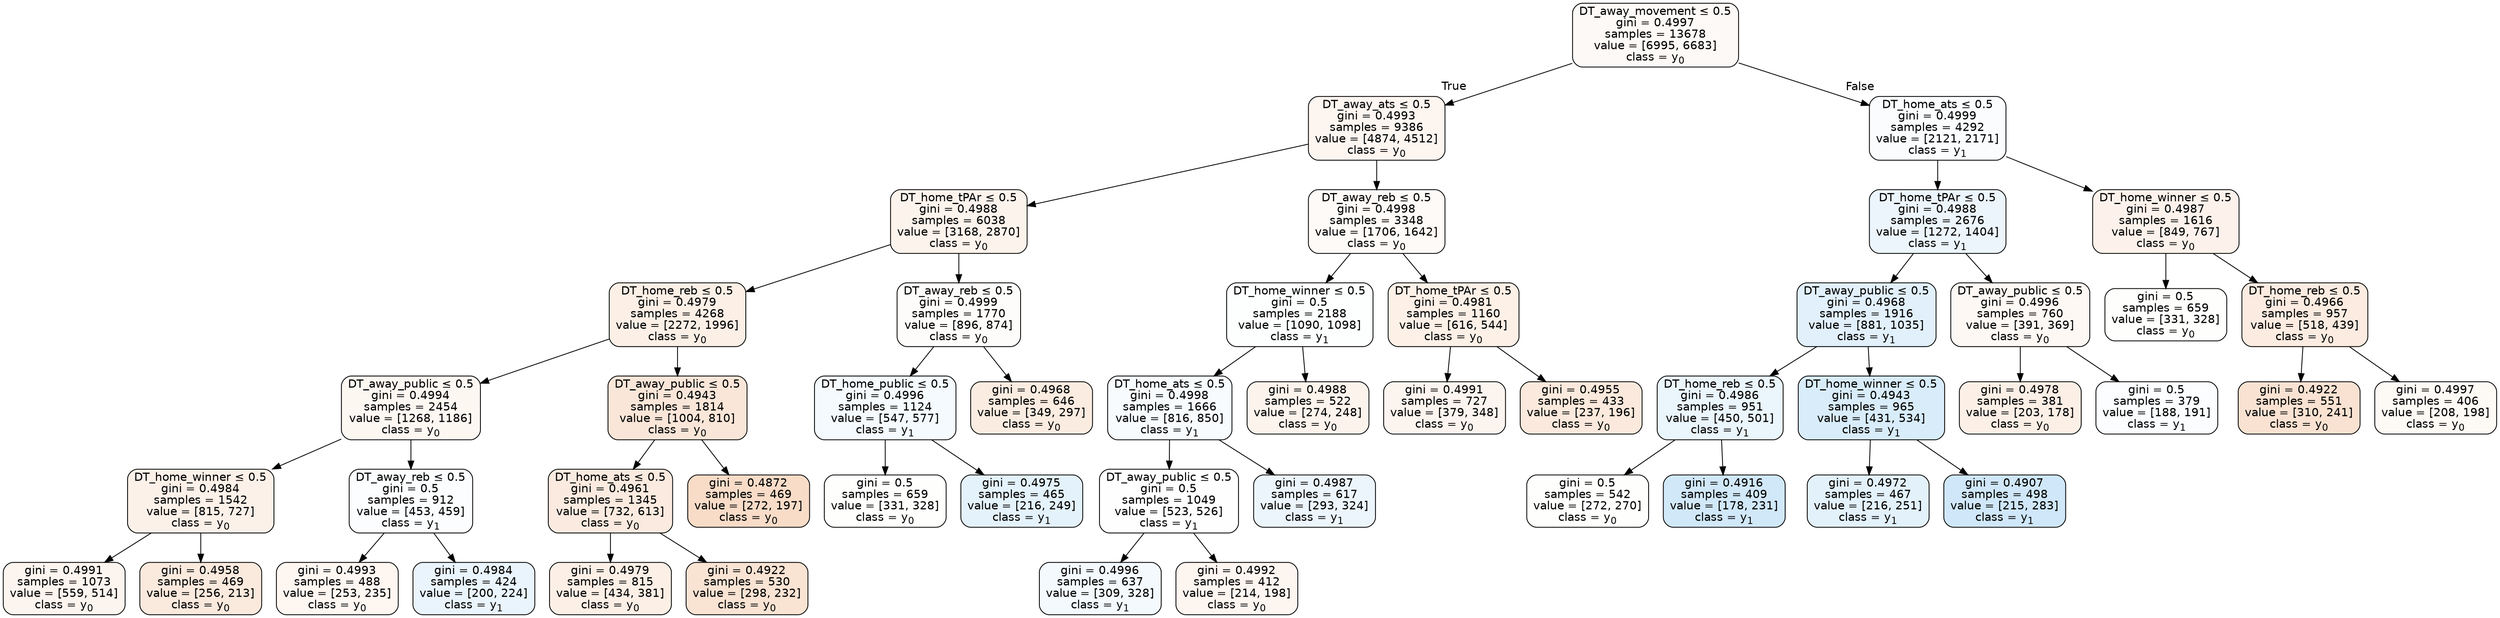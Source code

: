 digraph Tree {
node [shape=box, style="filled, rounded", color="black", fontname=helvetica] ;
edge [fontname=helvetica] ;
0 [label=<DT_away_movement &le; 0.5<br/>gini = 0.4997<br/>samples = 13678<br/>value = [6995, 6683]<br/>class = y<SUB>0</SUB>>, fillcolor="#e581390b"] ;
1 [label=<DT_away_ats &le; 0.5<br/>gini = 0.4993<br/>samples = 9386<br/>value = [4874, 4512]<br/>class = y<SUB>0</SUB>>, fillcolor="#e5813913"] ;
0 -> 1 [labeldistance=2.5, labelangle=45, headlabel="True"] ;
2 [label=<DT_home_tPAr &le; 0.5<br/>gini = 0.4988<br/>samples = 6038<br/>value = [3168, 2870]<br/>class = y<SUB>0</SUB>>, fillcolor="#e5813918"] ;
1 -> 2 ;
3 [label=<DT_home_reb &le; 0.5<br/>gini = 0.4979<br/>samples = 4268<br/>value = [2272, 1996]<br/>class = y<SUB>0</SUB>>, fillcolor="#e581391f"] ;
2 -> 3 ;
4 [label=<DT_away_public &le; 0.5<br/>gini = 0.4994<br/>samples = 2454<br/>value = [1268, 1186]<br/>class = y<SUB>0</SUB>>, fillcolor="#e5813910"] ;
3 -> 4 ;
5 [label=<DT_home_winner &le; 0.5<br/>gini = 0.4984<br/>samples = 1542<br/>value = [815, 727]<br/>class = y<SUB>0</SUB>>, fillcolor="#e581391c"] ;
4 -> 5 ;
6 [label=<gini = 0.4991<br/>samples = 1073<br/>value = [559, 514]<br/>class = y<SUB>0</SUB>>, fillcolor="#e5813915"] ;
5 -> 6 ;
7 [label=<gini = 0.4958<br/>samples = 469<br/>value = [256, 213]<br/>class = y<SUB>0</SUB>>, fillcolor="#e581392b"] ;
5 -> 7 ;
8 [label=<DT_away_reb &le; 0.5<br/>gini = 0.5<br/>samples = 912<br/>value = [453, 459]<br/>class = y<SUB>1</SUB>>, fillcolor="#399de503"] ;
4 -> 8 ;
9 [label=<gini = 0.4993<br/>samples = 488<br/>value = [253, 235]<br/>class = y<SUB>0</SUB>>, fillcolor="#e5813912"] ;
8 -> 9 ;
10 [label=<gini = 0.4984<br/>samples = 424<br/>value = [200, 224]<br/>class = y<SUB>1</SUB>>, fillcolor="#399de51b"] ;
8 -> 10 ;
11 [label=<DT_away_public &le; 0.5<br/>gini = 0.4943<br/>samples = 1814<br/>value = [1004, 810]<br/>class = y<SUB>0</SUB>>, fillcolor="#e5813931"] ;
3 -> 11 ;
12 [label=<DT_home_ats &le; 0.5<br/>gini = 0.4961<br/>samples = 1345<br/>value = [732, 613]<br/>class = y<SUB>0</SUB>>, fillcolor="#e5813929"] ;
11 -> 12 ;
13 [label=<gini = 0.4979<br/>samples = 815<br/>value = [434, 381]<br/>class = y<SUB>0</SUB>>, fillcolor="#e581391f"] ;
12 -> 13 ;
14 [label=<gini = 0.4922<br/>samples = 530<br/>value = [298, 232]<br/>class = y<SUB>0</SUB>>, fillcolor="#e5813938"] ;
12 -> 14 ;
15 [label=<gini = 0.4872<br/>samples = 469<br/>value = [272, 197]<br/>class = y<SUB>0</SUB>>, fillcolor="#e5813946"] ;
11 -> 15 ;
16 [label=<DT_away_reb &le; 0.5<br/>gini = 0.4999<br/>samples = 1770<br/>value = [896, 874]<br/>class = y<SUB>0</SUB>>, fillcolor="#e5813906"] ;
2 -> 16 ;
17 [label=<DT_home_public &le; 0.5<br/>gini = 0.4996<br/>samples = 1124<br/>value = [547, 577]<br/>class = y<SUB>1</SUB>>, fillcolor="#399de50d"] ;
16 -> 17 ;
18 [label=<gini = 0.5<br/>samples = 659<br/>value = [331, 328]<br/>class = y<SUB>0</SUB>>, fillcolor="#e5813902"] ;
17 -> 18 ;
19 [label=<gini = 0.4975<br/>samples = 465<br/>value = [216, 249]<br/>class = y<SUB>1</SUB>>, fillcolor="#399de522"] ;
17 -> 19 ;
20 [label=<gini = 0.4968<br/>samples = 646<br/>value = [349, 297]<br/>class = y<SUB>0</SUB>>, fillcolor="#e5813926"] ;
16 -> 20 ;
21 [label=<DT_away_reb &le; 0.5<br/>gini = 0.4998<br/>samples = 3348<br/>value = [1706, 1642]<br/>class = y<SUB>0</SUB>>, fillcolor="#e581390a"] ;
1 -> 21 ;
22 [label=<DT_home_winner &le; 0.5<br/>gini = 0.5<br/>samples = 2188<br/>value = [1090, 1098]<br/>class = y<SUB>1</SUB>>, fillcolor="#399de502"] ;
21 -> 22 ;
23 [label=<DT_home_ats &le; 0.5<br/>gini = 0.4998<br/>samples = 1666<br/>value = [816, 850]<br/>class = y<SUB>1</SUB>>, fillcolor="#399de50a"] ;
22 -> 23 ;
24 [label=<DT_away_public &le; 0.5<br/>gini = 0.5<br/>samples = 1049<br/>value = [523, 526]<br/>class = y<SUB>1</SUB>>, fillcolor="#399de501"] ;
23 -> 24 ;
25 [label=<gini = 0.4996<br/>samples = 637<br/>value = [309, 328]<br/>class = y<SUB>1</SUB>>, fillcolor="#399de50f"] ;
24 -> 25 ;
26 [label=<gini = 0.4992<br/>samples = 412<br/>value = [214, 198]<br/>class = y<SUB>0</SUB>>, fillcolor="#e5813913"] ;
24 -> 26 ;
27 [label=<gini = 0.4987<br/>samples = 617<br/>value = [293, 324]<br/>class = y<SUB>1</SUB>>, fillcolor="#399de518"] ;
23 -> 27 ;
28 [label=<gini = 0.4988<br/>samples = 522<br/>value = [274, 248]<br/>class = y<SUB>0</SUB>>, fillcolor="#e5813918"] ;
22 -> 28 ;
29 [label=<DT_home_tPAr &le; 0.5<br/>gini = 0.4981<br/>samples = 1160<br/>value = [616, 544]<br/>class = y<SUB>0</SUB>>, fillcolor="#e581391e"] ;
21 -> 29 ;
30 [label=<gini = 0.4991<br/>samples = 727<br/>value = [379, 348]<br/>class = y<SUB>0</SUB>>, fillcolor="#e5813915"] ;
29 -> 30 ;
31 [label=<gini = 0.4955<br/>samples = 433<br/>value = [237, 196]<br/>class = y<SUB>0</SUB>>, fillcolor="#e581392c"] ;
29 -> 31 ;
32 [label=<DT_home_ats &le; 0.5<br/>gini = 0.4999<br/>samples = 4292<br/>value = [2121, 2171]<br/>class = y<SUB>1</SUB>>, fillcolor="#399de506"] ;
0 -> 32 [labeldistance=2.5, labelangle=-45, headlabel="False"] ;
33 [label=<DT_home_tPAr &le; 0.5<br/>gini = 0.4988<br/>samples = 2676<br/>value = [1272, 1404]<br/>class = y<SUB>1</SUB>>, fillcolor="#399de518"] ;
32 -> 33 ;
34 [label=<DT_away_public &le; 0.5<br/>gini = 0.4968<br/>samples = 1916<br/>value = [881, 1035]<br/>class = y<SUB>1</SUB>>, fillcolor="#399de526"] ;
33 -> 34 ;
35 [label=<DT_home_reb &le; 0.5<br/>gini = 0.4986<br/>samples = 951<br/>value = [450, 501]<br/>class = y<SUB>1</SUB>>, fillcolor="#399de51a"] ;
34 -> 35 ;
36 [label=<gini = 0.5<br/>samples = 542<br/>value = [272, 270]<br/>class = y<SUB>0</SUB>>, fillcolor="#e5813902"] ;
35 -> 36 ;
37 [label=<gini = 0.4916<br/>samples = 409<br/>value = [178, 231]<br/>class = y<SUB>1</SUB>>, fillcolor="#399de53b"] ;
35 -> 37 ;
38 [label=<DT_home_winner &le; 0.5<br/>gini = 0.4943<br/>samples = 965<br/>value = [431, 534]<br/>class = y<SUB>1</SUB>>, fillcolor="#399de531"] ;
34 -> 38 ;
39 [label=<gini = 0.4972<br/>samples = 467<br/>value = [216, 251]<br/>class = y<SUB>1</SUB>>, fillcolor="#399de524"] ;
38 -> 39 ;
40 [label=<gini = 0.4907<br/>samples = 498<br/>value = [215, 283]<br/>class = y<SUB>1</SUB>>, fillcolor="#399de53d"] ;
38 -> 40 ;
41 [label=<DT_away_public &le; 0.5<br/>gini = 0.4996<br/>samples = 760<br/>value = [391, 369]<br/>class = y<SUB>0</SUB>>, fillcolor="#e581390e"] ;
33 -> 41 ;
42 [label=<gini = 0.4978<br/>samples = 381<br/>value = [203, 178]<br/>class = y<SUB>0</SUB>>, fillcolor="#e581391f"] ;
41 -> 42 ;
43 [label=<gini = 0.5<br/>samples = 379<br/>value = [188, 191]<br/>class = y<SUB>1</SUB>>, fillcolor="#399de504"] ;
41 -> 43 ;
44 [label=<DT_home_winner &le; 0.5<br/>gini = 0.4987<br/>samples = 1616<br/>value = [849, 767]<br/>class = y<SUB>0</SUB>>, fillcolor="#e5813919"] ;
32 -> 44 ;
45 [label=<gini = 0.5<br/>samples = 659<br/>value = [331, 328]<br/>class = y<SUB>0</SUB>>, fillcolor="#e5813902"] ;
44 -> 45 ;
46 [label=<DT_home_reb &le; 0.5<br/>gini = 0.4966<br/>samples = 957<br/>value = [518, 439]<br/>class = y<SUB>0</SUB>>, fillcolor="#e5813927"] ;
44 -> 46 ;
47 [label=<gini = 0.4922<br/>samples = 551<br/>value = [310, 241]<br/>class = y<SUB>0</SUB>>, fillcolor="#e5813939"] ;
46 -> 47 ;
48 [label=<gini = 0.4997<br/>samples = 406<br/>value = [208, 198]<br/>class = y<SUB>0</SUB>>, fillcolor="#e581390c"] ;
46 -> 48 ;
}
